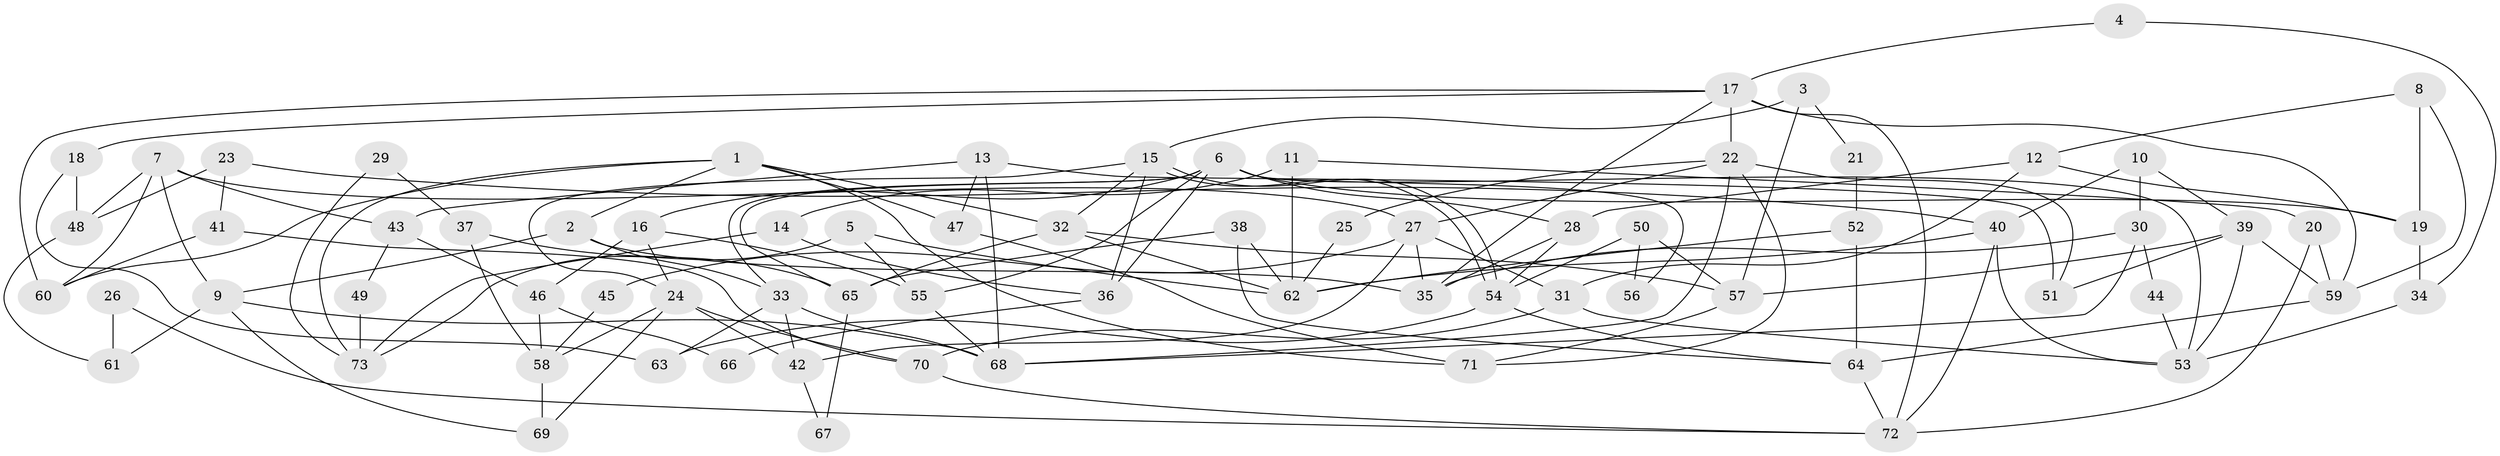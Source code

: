 // coarse degree distribution, {6: 0.16279069767441862, 4: 0.18604651162790697, 3: 0.13953488372093023, 2: 0.11627906976744186, 5: 0.13953488372093023, 11: 0.023255813953488372, 8: 0.06976744186046512, 10: 0.046511627906976744, 7: 0.09302325581395349, 9: 0.023255813953488372}
// Generated by graph-tools (version 1.1) at 2025/42/03/06/25 10:42:01]
// undirected, 73 vertices, 146 edges
graph export_dot {
graph [start="1"]
  node [color=gray90,style=filled];
  1;
  2;
  3;
  4;
  5;
  6;
  7;
  8;
  9;
  10;
  11;
  12;
  13;
  14;
  15;
  16;
  17;
  18;
  19;
  20;
  21;
  22;
  23;
  24;
  25;
  26;
  27;
  28;
  29;
  30;
  31;
  32;
  33;
  34;
  35;
  36;
  37;
  38;
  39;
  40;
  41;
  42;
  43;
  44;
  45;
  46;
  47;
  48;
  49;
  50;
  51;
  52;
  53;
  54;
  55;
  56;
  57;
  58;
  59;
  60;
  61;
  62;
  63;
  64;
  65;
  66;
  67;
  68;
  69;
  70;
  71;
  72;
  73;
  1 -- 32;
  1 -- 73;
  1 -- 2;
  1 -- 47;
  1 -- 60;
  1 -- 71;
  2 -- 35;
  2 -- 9;
  2 -- 33;
  3 -- 57;
  3 -- 15;
  3 -- 21;
  4 -- 34;
  4 -- 17;
  5 -- 55;
  5 -- 62;
  5 -- 73;
  6 -- 33;
  6 -- 28;
  6 -- 16;
  6 -- 19;
  6 -- 36;
  6 -- 53;
  6 -- 55;
  6 -- 56;
  6 -- 65;
  7 -- 60;
  7 -- 48;
  7 -- 9;
  7 -- 27;
  7 -- 43;
  8 -- 12;
  8 -- 19;
  8 -- 59;
  9 -- 61;
  9 -- 68;
  9 -- 69;
  10 -- 40;
  10 -- 39;
  10 -- 30;
  11 -- 20;
  11 -- 62;
  11 -- 14;
  12 -- 28;
  12 -- 31;
  12 -- 19;
  13 -- 47;
  13 -- 68;
  13 -- 43;
  13 -- 51;
  14 -- 36;
  14 -- 73;
  15 -- 24;
  15 -- 54;
  15 -- 54;
  15 -- 32;
  15 -- 36;
  16 -- 55;
  16 -- 24;
  16 -- 46;
  17 -- 59;
  17 -- 35;
  17 -- 18;
  17 -- 22;
  17 -- 60;
  17 -- 72;
  18 -- 63;
  18 -- 48;
  19 -- 34;
  20 -- 59;
  20 -- 72;
  21 -- 52;
  22 -- 68;
  22 -- 25;
  22 -- 27;
  22 -- 51;
  22 -- 71;
  23 -- 40;
  23 -- 41;
  23 -- 48;
  24 -- 58;
  24 -- 42;
  24 -- 69;
  24 -- 70;
  25 -- 62;
  26 -- 72;
  26 -- 61;
  27 -- 31;
  27 -- 35;
  27 -- 42;
  27 -- 45;
  28 -- 54;
  28 -- 35;
  29 -- 37;
  29 -- 73;
  30 -- 68;
  30 -- 35;
  30 -- 44;
  31 -- 70;
  31 -- 53;
  32 -- 57;
  32 -- 62;
  32 -- 65;
  33 -- 42;
  33 -- 63;
  33 -- 68;
  34 -- 53;
  36 -- 66;
  37 -- 65;
  37 -- 58;
  38 -- 65;
  38 -- 64;
  38 -- 62;
  39 -- 51;
  39 -- 53;
  39 -- 57;
  39 -- 59;
  40 -- 62;
  40 -- 53;
  40 -- 72;
  41 -- 60;
  41 -- 70;
  42 -- 67;
  43 -- 46;
  43 -- 49;
  44 -- 53;
  45 -- 58;
  46 -- 58;
  46 -- 66;
  47 -- 71;
  48 -- 61;
  49 -- 73;
  50 -- 57;
  50 -- 54;
  50 -- 56;
  52 -- 64;
  52 -- 62;
  54 -- 64;
  54 -- 63;
  55 -- 68;
  57 -- 71;
  58 -- 69;
  59 -- 64;
  64 -- 72;
  65 -- 67;
  70 -- 72;
}
